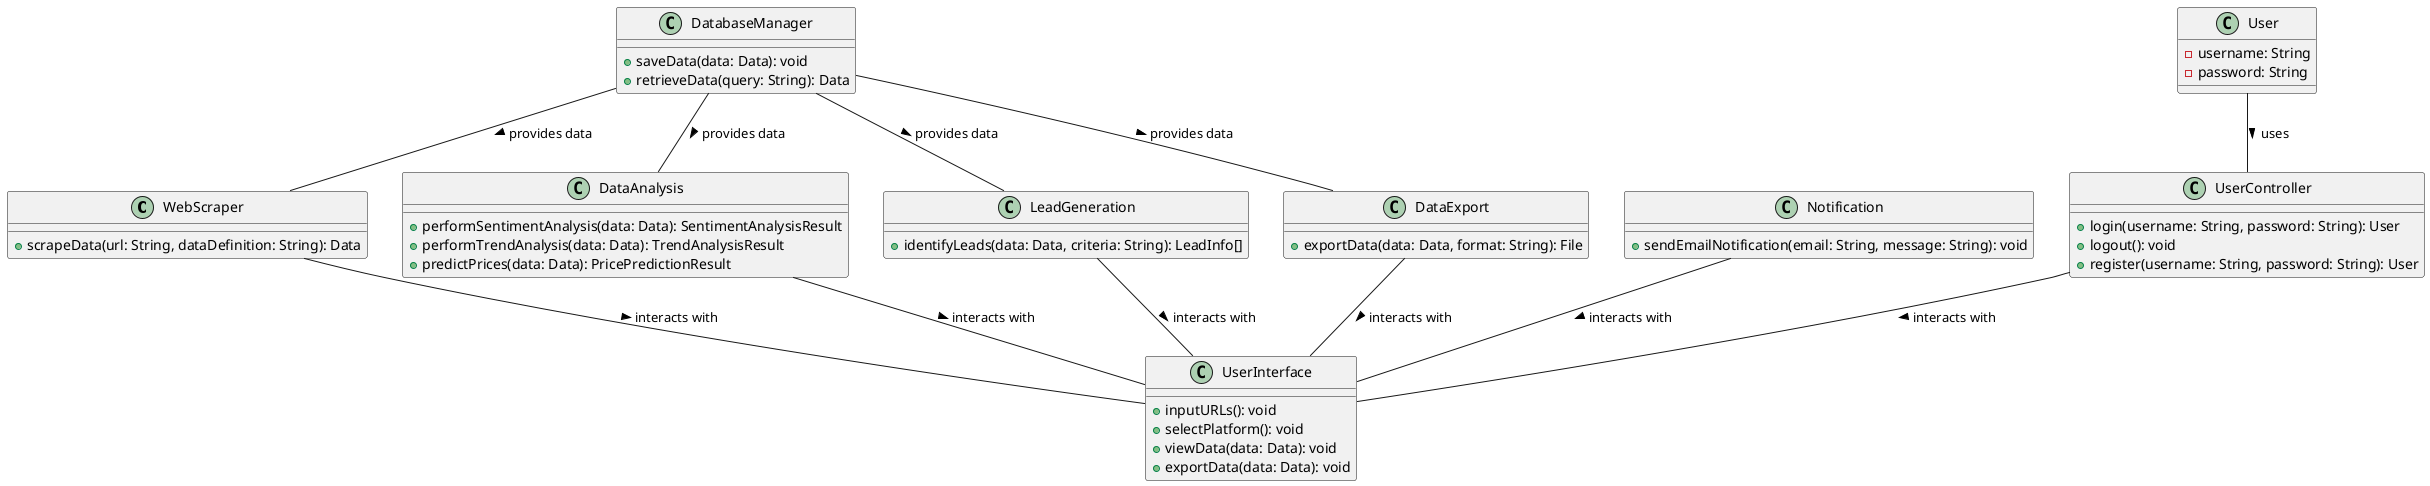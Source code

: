 @startuml
!define RECTANGLE class

RECTANGLE WebScraper {
    +scrapeData(url: String, dataDefinition: String): Data
}

RECTANGLE DataAnalysis {
    +performSentimentAnalysis(data: Data): SentimentAnalysisResult
    +performTrendAnalysis(data: Data): TrendAnalysisResult
    +predictPrices(data: Data): PricePredictionResult
}

RECTANGLE LeadGeneration {
    +identifyLeads(data: Data, criteria: String): LeadInfo[]
}

RECTANGLE Notification {
    +sendEmailNotification(email: String, message: String): void
}

RECTANGLE DataExport {
    +exportData(data: Data, format: String): File
}

RECTANGLE DatabaseManager {
    +saveData(data: Data): void
    +retrieveData(query: String): Data
}

RECTANGLE UserInterface {
    +inputURLs(): void
    +selectPlatform(): void
    +viewData(data: Data): void
    +exportData(data: Data): void
}

RECTANGLE UserController {
    +login(username: String, password: String): User
    +logout(): void
    +register(username: String, password: String): User
}

RECTANGLE User {
    -username: String
    -password: String
}

DatabaseManager -- WebScraper : provides data >
DatabaseManager -- DataAnalysis : provides data >
DatabaseManager -- LeadGeneration : provides data >
DatabaseManager -- DataExport : provides data >
WebScraper -- UserInterface : interacts with >
DataAnalysis -- UserInterface : interacts with >
LeadGeneration -- UserInterface : interacts with >
Notification -- UserInterface : interacts with >
DataExport -- UserInterface : interacts with >
User -- UserController : uses >
UserController -- UserInterface : interacts with >

@enduml
